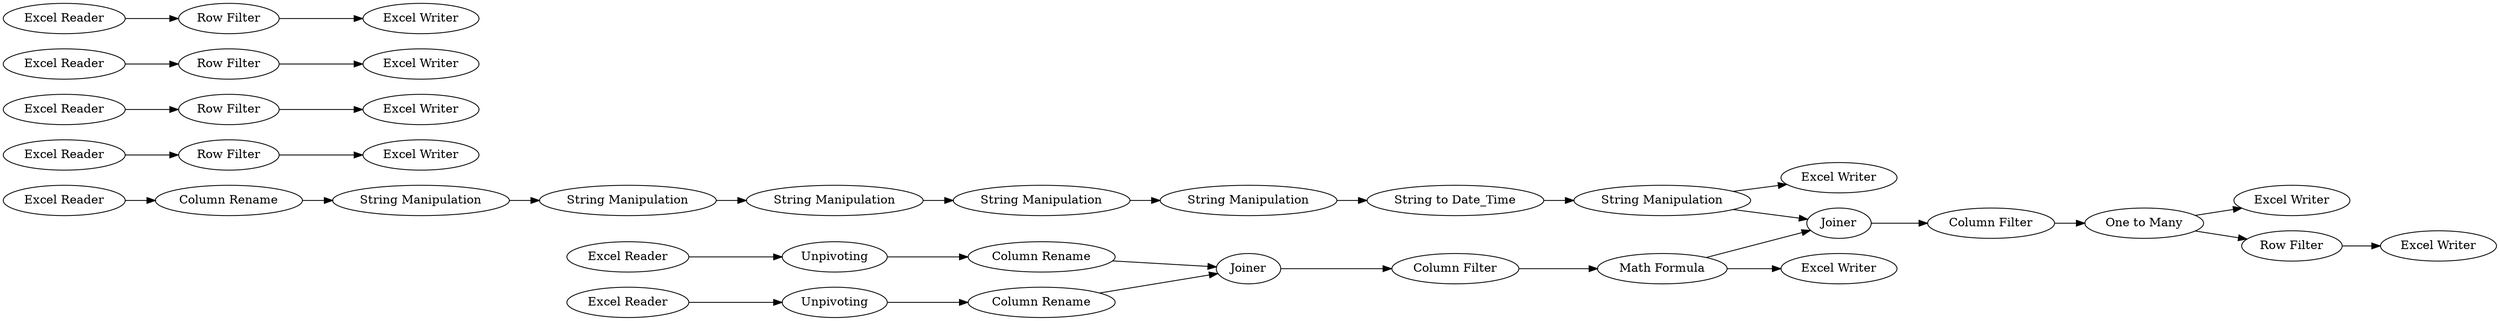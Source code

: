 digraph {
	13 -> 15
	20 -> 21
	17 -> 29
	7 -> 8
	31 -> 26
	8 -> 13
	39 -> 40
	21 -> 22
	43 -> 39
	22 -> 23
	31 -> 33
	46 -> 42
	14 -> 15
	24 -> 3
	23 -> 18
	10 -> 11
	45 -> 35
	37 -> 38
	33 -> 34
	18 -> 24
	15 -> 17
	35 -> 36
	27 -> 31
	24 -> 25
	29 -> 25
	29 -> 16
	44 -> 37
	42 -> 41
	11 -> 14
	19 -> 20
	25 -> 27
	5 -> 19
	1 -> 5
	27 [label="Column Filter"]
	7 [label="Excel Reader"]
	45 [label="Excel Reader"]
	18 [label="String to Date_Time"]
	21 [label="String Manipulation"]
	26 [label="Excel Writer"]
	8 [label=Unpivoting]
	17 [label="Column Filter"]
	3 [label="Excel Writer"]
	19 [label="String Manipulation"]
	24 [label="String Manipulation"]
	41 [label="Excel Writer"]
	31 [label="One to Many"]
	15 [label=Joiner]
	25 [label=Joiner]
	10 [label="Excel Reader"]
	16 [label="Excel Writer"]
	1 [label="Excel Reader"]
	42 [label="Row Filter"]
	22 [label="String Manipulation"]
	11 [label=Unpivoting]
	23 [label="String Manipulation"]
	14 [label="Column Rename"]
	38 [label="Excel Writer"]
	5 [label="Column Rename"]
	13 [label="Column Rename"]
	20 [label="String Manipulation"]
	35 [label="Row Filter"]
	34 [label="Excel Writer"]
	43 [label="Excel Reader"]
	29 [label="Math Formula"]
	44 [label="Excel Reader"]
	36 [label="Excel Writer"]
	46 [label="Excel Reader"]
	40 [label="Excel Writer"]
	39 [label="Row Filter"]
	33 [label="Row Filter"]
	37 [label="Row Filter"]
	rankdir=LR
}
